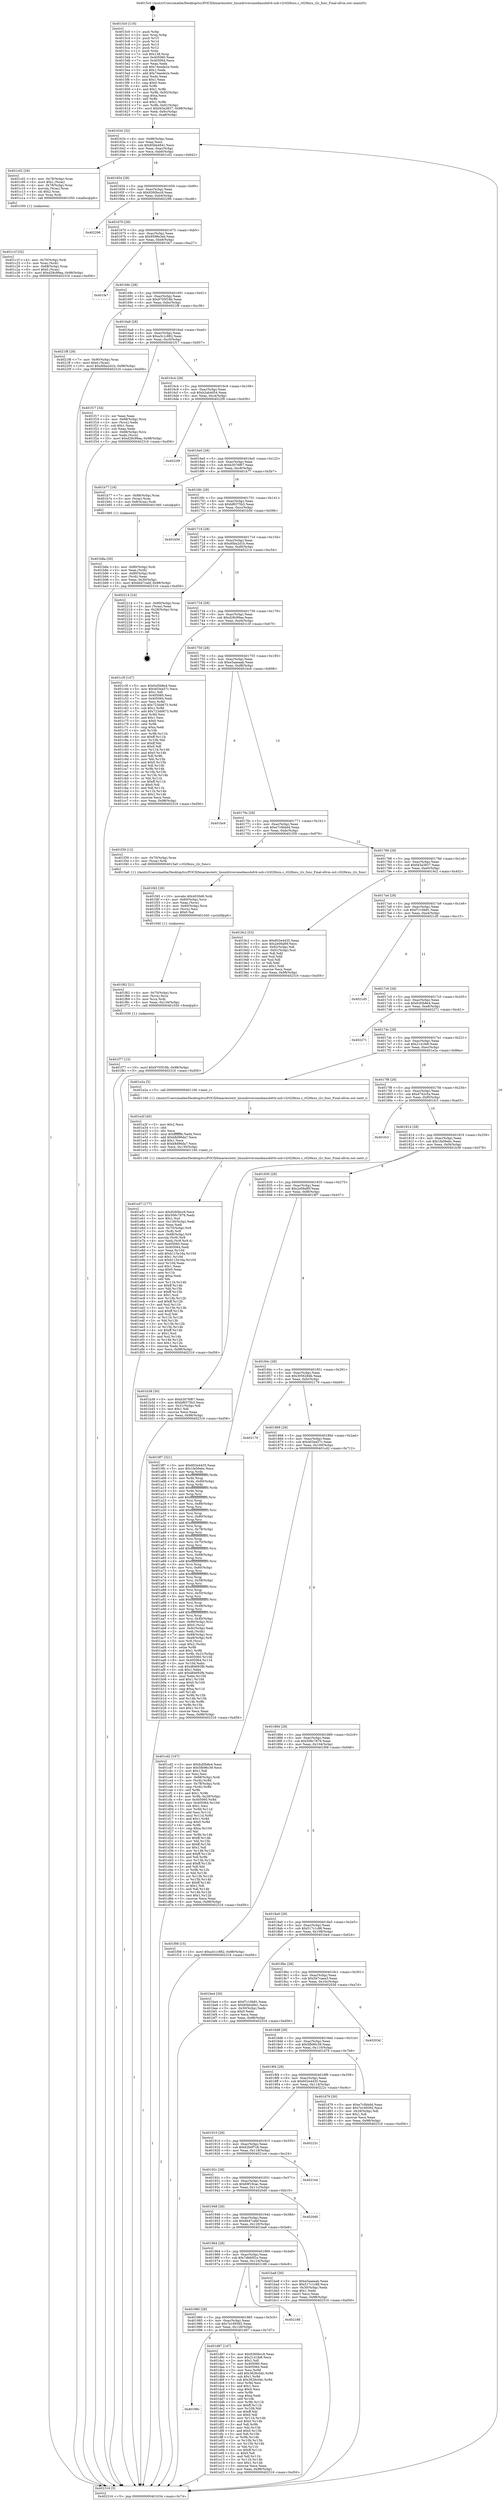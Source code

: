 digraph "0x4015c0" {
  label = "0x4015c0 (/mnt/c/Users/mathe/Desktop/tcc/POCII/binaries/extr_linuxdriversmediausbdvb-usb-v2rtl28xxu.c_rtl28xxu_i2c_func_Final-ollvm.out::main(0))"
  labelloc = "t"
  node[shape=record]

  Entry [label="",width=0.3,height=0.3,shape=circle,fillcolor=black,style=filled]
  "0x401634" [label="{
     0x401634 [32]\l
     | [instrs]\l
     &nbsp;&nbsp;0x401634 \<+6\>: mov -0x98(%rbp),%eax\l
     &nbsp;&nbsp;0x40163a \<+2\>: mov %eax,%ecx\l
     &nbsp;&nbsp;0x40163c \<+6\>: sub $0x85bb4841,%ecx\l
     &nbsp;&nbsp;0x401642 \<+6\>: mov %eax,-0xac(%rbp)\l
     &nbsp;&nbsp;0x401648 \<+6\>: mov %ecx,-0xb0(%rbp)\l
     &nbsp;&nbsp;0x40164e \<+6\>: je 0000000000401c02 \<main+0x642\>\l
  }"]
  "0x401c02" [label="{
     0x401c02 [29]\l
     | [instrs]\l
     &nbsp;&nbsp;0x401c02 \<+4\>: mov -0x78(%rbp),%rax\l
     &nbsp;&nbsp;0x401c06 \<+6\>: movl $0x1,(%rax)\l
     &nbsp;&nbsp;0x401c0c \<+4\>: mov -0x78(%rbp),%rax\l
     &nbsp;&nbsp;0x401c10 \<+3\>: movslq (%rax),%rax\l
     &nbsp;&nbsp;0x401c13 \<+4\>: shl $0x2,%rax\l
     &nbsp;&nbsp;0x401c17 \<+3\>: mov %rax,%rdi\l
     &nbsp;&nbsp;0x401c1a \<+5\>: call 0000000000401050 \<malloc@plt\>\l
     | [calls]\l
     &nbsp;&nbsp;0x401050 \{1\} (unknown)\l
  }"]
  "0x401654" [label="{
     0x401654 [28]\l
     | [instrs]\l
     &nbsp;&nbsp;0x401654 \<+5\>: jmp 0000000000401659 \<main+0x99\>\l
     &nbsp;&nbsp;0x401659 \<+6\>: mov -0xac(%rbp),%eax\l
     &nbsp;&nbsp;0x40165f \<+5\>: sub $0x9260bcc9,%eax\l
     &nbsp;&nbsp;0x401664 \<+6\>: mov %eax,-0xb4(%rbp)\l
     &nbsp;&nbsp;0x40166a \<+6\>: je 0000000000402296 \<main+0xcd6\>\l
  }"]
  Exit [label="",width=0.3,height=0.3,shape=circle,fillcolor=black,style=filled,peripheries=2]
  "0x402296" [label="{
     0x402296\l
  }", style=dashed]
  "0x401670" [label="{
     0x401670 [28]\l
     | [instrs]\l
     &nbsp;&nbsp;0x401670 \<+5\>: jmp 0000000000401675 \<main+0xb5\>\l
     &nbsp;&nbsp;0x401675 \<+6\>: mov -0xac(%rbp),%eax\l
     &nbsp;&nbsp;0x40167b \<+5\>: sub $0x9598e3eb,%eax\l
     &nbsp;&nbsp;0x401680 \<+6\>: mov %eax,-0xb8(%rbp)\l
     &nbsp;&nbsp;0x401686 \<+6\>: je 0000000000401fe7 \<main+0xa27\>\l
  }"]
  "0x401f77" [label="{
     0x401f77 [15]\l
     | [instrs]\l
     &nbsp;&nbsp;0x401f77 \<+10\>: movl $0x9705f18b,-0x98(%rbp)\l
     &nbsp;&nbsp;0x401f81 \<+5\>: jmp 0000000000402316 \<main+0xd56\>\l
  }"]
  "0x401fe7" [label="{
     0x401fe7\l
  }", style=dashed]
  "0x40168c" [label="{
     0x40168c [28]\l
     | [instrs]\l
     &nbsp;&nbsp;0x40168c \<+5\>: jmp 0000000000401691 \<main+0xd1\>\l
     &nbsp;&nbsp;0x401691 \<+6\>: mov -0xac(%rbp),%eax\l
     &nbsp;&nbsp;0x401697 \<+5\>: sub $0x9705f18b,%eax\l
     &nbsp;&nbsp;0x40169c \<+6\>: mov %eax,-0xbc(%rbp)\l
     &nbsp;&nbsp;0x4016a2 \<+6\>: je 00000000004021f8 \<main+0xc38\>\l
  }"]
  "0x401f62" [label="{
     0x401f62 [21]\l
     | [instrs]\l
     &nbsp;&nbsp;0x401f62 \<+4\>: mov -0x70(%rbp),%rcx\l
     &nbsp;&nbsp;0x401f66 \<+3\>: mov (%rcx),%rcx\l
     &nbsp;&nbsp;0x401f69 \<+3\>: mov %rcx,%rdi\l
     &nbsp;&nbsp;0x401f6c \<+6\>: mov %eax,-0x134(%rbp)\l
     &nbsp;&nbsp;0x401f72 \<+5\>: call 0000000000401030 \<free@plt\>\l
     | [calls]\l
     &nbsp;&nbsp;0x401030 \{1\} (unknown)\l
  }"]
  "0x4021f8" [label="{
     0x4021f8 [28]\l
     | [instrs]\l
     &nbsp;&nbsp;0x4021f8 \<+7\>: mov -0x90(%rbp),%rax\l
     &nbsp;&nbsp;0x4021ff \<+6\>: movl $0x0,(%rax)\l
     &nbsp;&nbsp;0x402205 \<+10\>: movl $0xd0ba2d1b,-0x98(%rbp)\l
     &nbsp;&nbsp;0x40220f \<+5\>: jmp 0000000000402316 \<main+0xd56\>\l
  }"]
  "0x4016a8" [label="{
     0x4016a8 [28]\l
     | [instrs]\l
     &nbsp;&nbsp;0x4016a8 \<+5\>: jmp 00000000004016ad \<main+0xed\>\l
     &nbsp;&nbsp;0x4016ad \<+6\>: mov -0xac(%rbp),%eax\l
     &nbsp;&nbsp;0x4016b3 \<+5\>: sub $0xa3c1c882,%eax\l
     &nbsp;&nbsp;0x4016b8 \<+6\>: mov %eax,-0xc0(%rbp)\l
     &nbsp;&nbsp;0x4016be \<+6\>: je 0000000000401f17 \<main+0x957\>\l
  }"]
  "0x401f45" [label="{
     0x401f45 [29]\l
     | [instrs]\l
     &nbsp;&nbsp;0x401f45 \<+10\>: movabs $0x4030d6,%rdi\l
     &nbsp;&nbsp;0x401f4f \<+4\>: mov -0x60(%rbp),%rcx\l
     &nbsp;&nbsp;0x401f53 \<+2\>: mov %eax,(%rcx)\l
     &nbsp;&nbsp;0x401f55 \<+4\>: mov -0x60(%rbp),%rcx\l
     &nbsp;&nbsp;0x401f59 \<+2\>: mov (%rcx),%esi\l
     &nbsp;&nbsp;0x401f5b \<+2\>: mov $0x0,%al\l
     &nbsp;&nbsp;0x401f5d \<+5\>: call 0000000000401040 \<printf@plt\>\l
     | [calls]\l
     &nbsp;&nbsp;0x401040 \{1\} (unknown)\l
  }"]
  "0x401f17" [label="{
     0x401f17 [34]\l
     | [instrs]\l
     &nbsp;&nbsp;0x401f17 \<+2\>: xor %eax,%eax\l
     &nbsp;&nbsp;0x401f19 \<+4\>: mov -0x68(%rbp),%rcx\l
     &nbsp;&nbsp;0x401f1d \<+2\>: mov (%rcx),%edx\l
     &nbsp;&nbsp;0x401f1f \<+3\>: sub $0x1,%eax\l
     &nbsp;&nbsp;0x401f22 \<+2\>: sub %eax,%edx\l
     &nbsp;&nbsp;0x401f24 \<+4\>: mov -0x68(%rbp),%rcx\l
     &nbsp;&nbsp;0x401f28 \<+2\>: mov %edx,(%rcx)\l
     &nbsp;&nbsp;0x401f2a \<+10\>: movl $0xd28c99aa,-0x98(%rbp)\l
     &nbsp;&nbsp;0x401f34 \<+5\>: jmp 0000000000402316 \<main+0xd56\>\l
  }"]
  "0x4016c4" [label="{
     0x4016c4 [28]\l
     | [instrs]\l
     &nbsp;&nbsp;0x4016c4 \<+5\>: jmp 00000000004016c9 \<main+0x109\>\l
     &nbsp;&nbsp;0x4016c9 \<+6\>: mov -0xac(%rbp),%eax\l
     &nbsp;&nbsp;0x4016cf \<+5\>: sub $0xb2ab4d54,%eax\l
     &nbsp;&nbsp;0x4016d4 \<+6\>: mov %eax,-0xc4(%rbp)\l
     &nbsp;&nbsp;0x4016da \<+6\>: je 00000000004022f9 \<main+0xd39\>\l
  }"]
  "0x401e57" [label="{
     0x401e57 [177]\l
     | [instrs]\l
     &nbsp;&nbsp;0x401e57 \<+5\>: mov $0x9260bcc9,%ecx\l
     &nbsp;&nbsp;0x401e5c \<+5\>: mov $0x506c7876,%edx\l
     &nbsp;&nbsp;0x401e61 \<+3\>: mov $0x1,%sil\l
     &nbsp;&nbsp;0x401e64 \<+6\>: mov -0x130(%rbp),%edi\l
     &nbsp;&nbsp;0x401e6a \<+3\>: imul %eax,%edi\l
     &nbsp;&nbsp;0x401e6d \<+4\>: mov -0x70(%rbp),%r8\l
     &nbsp;&nbsp;0x401e71 \<+3\>: mov (%r8),%r8\l
     &nbsp;&nbsp;0x401e74 \<+4\>: mov -0x68(%rbp),%r9\l
     &nbsp;&nbsp;0x401e78 \<+3\>: movslq (%r9),%r9\l
     &nbsp;&nbsp;0x401e7b \<+4\>: mov %edi,(%r8,%r9,4)\l
     &nbsp;&nbsp;0x401e7f \<+7\>: mov 0x405060,%eax\l
     &nbsp;&nbsp;0x401e86 \<+7\>: mov 0x405064,%edi\l
     &nbsp;&nbsp;0x401e8d \<+3\>: mov %eax,%r10d\l
     &nbsp;&nbsp;0x401e90 \<+7\>: add $0xb115e16a,%r10d\l
     &nbsp;&nbsp;0x401e97 \<+4\>: sub $0x1,%r10d\l
     &nbsp;&nbsp;0x401e9b \<+7\>: sub $0xb115e16a,%r10d\l
     &nbsp;&nbsp;0x401ea2 \<+4\>: imul %r10d,%eax\l
     &nbsp;&nbsp;0x401ea6 \<+3\>: and $0x1,%eax\l
     &nbsp;&nbsp;0x401ea9 \<+3\>: cmp $0x0,%eax\l
     &nbsp;&nbsp;0x401eac \<+4\>: sete %r11b\l
     &nbsp;&nbsp;0x401eb0 \<+3\>: cmp $0xa,%edi\l
     &nbsp;&nbsp;0x401eb3 \<+3\>: setl %bl\l
     &nbsp;&nbsp;0x401eb6 \<+3\>: mov %r11b,%r14b\l
     &nbsp;&nbsp;0x401eb9 \<+4\>: xor $0xff,%r14b\l
     &nbsp;&nbsp;0x401ebd \<+3\>: mov %bl,%r15b\l
     &nbsp;&nbsp;0x401ec0 \<+4\>: xor $0xff,%r15b\l
     &nbsp;&nbsp;0x401ec4 \<+4\>: xor $0x1,%sil\l
     &nbsp;&nbsp;0x401ec8 \<+3\>: mov %r14b,%r12b\l
     &nbsp;&nbsp;0x401ecb \<+4\>: and $0xff,%r12b\l
     &nbsp;&nbsp;0x401ecf \<+3\>: and %sil,%r11b\l
     &nbsp;&nbsp;0x401ed2 \<+3\>: mov %r15b,%r13b\l
     &nbsp;&nbsp;0x401ed5 \<+4\>: and $0xff,%r13b\l
     &nbsp;&nbsp;0x401ed9 \<+3\>: and %sil,%bl\l
     &nbsp;&nbsp;0x401edc \<+3\>: or %r11b,%r12b\l
     &nbsp;&nbsp;0x401edf \<+3\>: or %bl,%r13b\l
     &nbsp;&nbsp;0x401ee2 \<+3\>: xor %r13b,%r12b\l
     &nbsp;&nbsp;0x401ee5 \<+3\>: or %r15b,%r14b\l
     &nbsp;&nbsp;0x401ee8 \<+4\>: xor $0xff,%r14b\l
     &nbsp;&nbsp;0x401eec \<+4\>: or $0x1,%sil\l
     &nbsp;&nbsp;0x401ef0 \<+3\>: and %sil,%r14b\l
     &nbsp;&nbsp;0x401ef3 \<+3\>: or %r14b,%r12b\l
     &nbsp;&nbsp;0x401ef6 \<+4\>: test $0x1,%r12b\l
     &nbsp;&nbsp;0x401efa \<+3\>: cmovne %edx,%ecx\l
     &nbsp;&nbsp;0x401efd \<+6\>: mov %ecx,-0x98(%rbp)\l
     &nbsp;&nbsp;0x401f03 \<+5\>: jmp 0000000000402316 \<main+0xd56\>\l
  }"]
  "0x4022f9" [label="{
     0x4022f9\l
  }", style=dashed]
  "0x4016e0" [label="{
     0x4016e0 [28]\l
     | [instrs]\l
     &nbsp;&nbsp;0x4016e0 \<+5\>: jmp 00000000004016e5 \<main+0x125\>\l
     &nbsp;&nbsp;0x4016e5 \<+6\>: mov -0xac(%rbp),%eax\l
     &nbsp;&nbsp;0x4016eb \<+5\>: sub $0xb3076f67,%eax\l
     &nbsp;&nbsp;0x4016f0 \<+6\>: mov %eax,-0xc8(%rbp)\l
     &nbsp;&nbsp;0x4016f6 \<+6\>: je 0000000000401b77 \<main+0x5b7\>\l
  }"]
  "0x401e2f" [label="{
     0x401e2f [40]\l
     | [instrs]\l
     &nbsp;&nbsp;0x401e2f \<+5\>: mov $0x2,%ecx\l
     &nbsp;&nbsp;0x401e34 \<+1\>: cltd\l
     &nbsp;&nbsp;0x401e35 \<+2\>: idiv %ecx\l
     &nbsp;&nbsp;0x401e37 \<+6\>: imul $0xfffffffe,%edx,%ecx\l
     &nbsp;&nbsp;0x401e3d \<+6\>: add $0xb8d96da7,%ecx\l
     &nbsp;&nbsp;0x401e43 \<+3\>: add $0x1,%ecx\l
     &nbsp;&nbsp;0x401e46 \<+6\>: sub $0xb8d96da7,%ecx\l
     &nbsp;&nbsp;0x401e4c \<+6\>: mov %ecx,-0x130(%rbp)\l
     &nbsp;&nbsp;0x401e52 \<+5\>: call 0000000000401160 \<next_i\>\l
     | [calls]\l
     &nbsp;&nbsp;0x401160 \{1\} (/mnt/c/Users/mathe/Desktop/tcc/POCII/binaries/extr_linuxdriversmediausbdvb-usb-v2rtl28xxu.c_rtl28xxu_i2c_func_Final-ollvm.out::next_i)\l
  }"]
  "0x401b77" [label="{
     0x401b77 [19]\l
     | [instrs]\l
     &nbsp;&nbsp;0x401b77 \<+7\>: mov -0x88(%rbp),%rax\l
     &nbsp;&nbsp;0x401b7e \<+3\>: mov (%rax),%rax\l
     &nbsp;&nbsp;0x401b81 \<+4\>: mov 0x8(%rax),%rdi\l
     &nbsp;&nbsp;0x401b85 \<+5\>: call 0000000000401060 \<atoi@plt\>\l
     | [calls]\l
     &nbsp;&nbsp;0x401060 \{1\} (unknown)\l
  }"]
  "0x4016fc" [label="{
     0x4016fc [28]\l
     | [instrs]\l
     &nbsp;&nbsp;0x4016fc \<+5\>: jmp 0000000000401701 \<main+0x141\>\l
     &nbsp;&nbsp;0x401701 \<+6\>: mov -0xac(%rbp),%eax\l
     &nbsp;&nbsp;0x401707 \<+5\>: sub $0xbf6575b3,%eax\l
     &nbsp;&nbsp;0x40170c \<+6\>: mov %eax,-0xcc(%rbp)\l
     &nbsp;&nbsp;0x401712 \<+6\>: je 0000000000401b56 \<main+0x596\>\l
  }"]
  "0x40199c" [label="{
     0x40199c\l
  }", style=dashed]
  "0x401b56" [label="{
     0x401b56\l
  }", style=dashed]
  "0x401718" [label="{
     0x401718 [28]\l
     | [instrs]\l
     &nbsp;&nbsp;0x401718 \<+5\>: jmp 000000000040171d \<main+0x15d\>\l
     &nbsp;&nbsp;0x40171d \<+6\>: mov -0xac(%rbp),%eax\l
     &nbsp;&nbsp;0x401723 \<+5\>: sub $0xd0ba2d1b,%eax\l
     &nbsp;&nbsp;0x401728 \<+6\>: mov %eax,-0xd0(%rbp)\l
     &nbsp;&nbsp;0x40172e \<+6\>: je 0000000000402214 \<main+0xc54\>\l
  }"]
  "0x401d97" [label="{
     0x401d97 [147]\l
     | [instrs]\l
     &nbsp;&nbsp;0x401d97 \<+5\>: mov $0x9260bcc9,%eax\l
     &nbsp;&nbsp;0x401d9c \<+5\>: mov $0x2141fe8,%ecx\l
     &nbsp;&nbsp;0x401da1 \<+2\>: mov $0x1,%dl\l
     &nbsp;&nbsp;0x401da3 \<+7\>: mov 0x405060,%esi\l
     &nbsp;&nbsp;0x401daa \<+7\>: mov 0x405064,%edi\l
     &nbsp;&nbsp;0x401db1 \<+3\>: mov %esi,%r8d\l
     &nbsp;&nbsp;0x401db4 \<+7\>: add $0x3626c0dc,%r8d\l
     &nbsp;&nbsp;0x401dbb \<+4\>: sub $0x1,%r8d\l
     &nbsp;&nbsp;0x401dbf \<+7\>: sub $0x3626c0dc,%r8d\l
     &nbsp;&nbsp;0x401dc6 \<+4\>: imul %r8d,%esi\l
     &nbsp;&nbsp;0x401dca \<+3\>: and $0x1,%esi\l
     &nbsp;&nbsp;0x401dcd \<+3\>: cmp $0x0,%esi\l
     &nbsp;&nbsp;0x401dd0 \<+4\>: sete %r9b\l
     &nbsp;&nbsp;0x401dd4 \<+3\>: cmp $0xa,%edi\l
     &nbsp;&nbsp;0x401dd7 \<+4\>: setl %r10b\l
     &nbsp;&nbsp;0x401ddb \<+3\>: mov %r9b,%r11b\l
     &nbsp;&nbsp;0x401dde \<+4\>: xor $0xff,%r11b\l
     &nbsp;&nbsp;0x401de2 \<+3\>: mov %r10b,%bl\l
     &nbsp;&nbsp;0x401de5 \<+3\>: xor $0xff,%bl\l
     &nbsp;&nbsp;0x401de8 \<+3\>: xor $0x0,%dl\l
     &nbsp;&nbsp;0x401deb \<+3\>: mov %r11b,%r14b\l
     &nbsp;&nbsp;0x401dee \<+4\>: and $0x0,%r14b\l
     &nbsp;&nbsp;0x401df2 \<+3\>: and %dl,%r9b\l
     &nbsp;&nbsp;0x401df5 \<+3\>: mov %bl,%r15b\l
     &nbsp;&nbsp;0x401df8 \<+4\>: and $0x0,%r15b\l
     &nbsp;&nbsp;0x401dfc \<+3\>: and %dl,%r10b\l
     &nbsp;&nbsp;0x401dff \<+3\>: or %r9b,%r14b\l
     &nbsp;&nbsp;0x401e02 \<+3\>: or %r10b,%r15b\l
     &nbsp;&nbsp;0x401e05 \<+3\>: xor %r15b,%r14b\l
     &nbsp;&nbsp;0x401e08 \<+3\>: or %bl,%r11b\l
     &nbsp;&nbsp;0x401e0b \<+4\>: xor $0xff,%r11b\l
     &nbsp;&nbsp;0x401e0f \<+3\>: or $0x0,%dl\l
     &nbsp;&nbsp;0x401e12 \<+3\>: and %dl,%r11b\l
     &nbsp;&nbsp;0x401e15 \<+3\>: or %r11b,%r14b\l
     &nbsp;&nbsp;0x401e18 \<+4\>: test $0x1,%r14b\l
     &nbsp;&nbsp;0x401e1c \<+3\>: cmovne %ecx,%eax\l
     &nbsp;&nbsp;0x401e1f \<+6\>: mov %eax,-0x98(%rbp)\l
     &nbsp;&nbsp;0x401e25 \<+5\>: jmp 0000000000402316 \<main+0xd56\>\l
  }"]
  "0x402214" [label="{
     0x402214 [24]\l
     | [instrs]\l
     &nbsp;&nbsp;0x402214 \<+7\>: mov -0x90(%rbp),%rax\l
     &nbsp;&nbsp;0x40221b \<+2\>: mov (%rax),%eax\l
     &nbsp;&nbsp;0x40221d \<+4\>: lea -0x28(%rbp),%rsp\l
     &nbsp;&nbsp;0x402221 \<+1\>: pop %rbx\l
     &nbsp;&nbsp;0x402222 \<+2\>: pop %r12\l
     &nbsp;&nbsp;0x402224 \<+2\>: pop %r13\l
     &nbsp;&nbsp;0x402226 \<+2\>: pop %r14\l
     &nbsp;&nbsp;0x402228 \<+2\>: pop %r15\l
     &nbsp;&nbsp;0x40222a \<+1\>: pop %rbp\l
     &nbsp;&nbsp;0x40222b \<+1\>: ret\l
  }"]
  "0x401734" [label="{
     0x401734 [28]\l
     | [instrs]\l
     &nbsp;&nbsp;0x401734 \<+5\>: jmp 0000000000401739 \<main+0x179\>\l
     &nbsp;&nbsp;0x401739 \<+6\>: mov -0xac(%rbp),%eax\l
     &nbsp;&nbsp;0x40173f \<+5\>: sub $0xd28c99aa,%eax\l
     &nbsp;&nbsp;0x401744 \<+6\>: mov %eax,-0xd4(%rbp)\l
     &nbsp;&nbsp;0x40174a \<+6\>: je 0000000000401c3f \<main+0x67f\>\l
  }"]
  "0x401980" [label="{
     0x401980 [28]\l
     | [instrs]\l
     &nbsp;&nbsp;0x401980 \<+5\>: jmp 0000000000401985 \<main+0x3c5\>\l
     &nbsp;&nbsp;0x401985 \<+6\>: mov -0xac(%rbp),%eax\l
     &nbsp;&nbsp;0x40198b \<+5\>: sub $0x7e169392,%eax\l
     &nbsp;&nbsp;0x401990 \<+6\>: mov %eax,-0x128(%rbp)\l
     &nbsp;&nbsp;0x401996 \<+6\>: je 0000000000401d97 \<main+0x7d7\>\l
  }"]
  "0x401c3f" [label="{
     0x401c3f [147]\l
     | [instrs]\l
     &nbsp;&nbsp;0x401c3f \<+5\>: mov $0xfcd5b8e4,%eax\l
     &nbsp;&nbsp;0x401c44 \<+5\>: mov $0x403ea57c,%ecx\l
     &nbsp;&nbsp;0x401c49 \<+2\>: mov $0x1,%dl\l
     &nbsp;&nbsp;0x401c4b \<+7\>: mov 0x405060,%esi\l
     &nbsp;&nbsp;0x401c52 \<+7\>: mov 0x405064,%edi\l
     &nbsp;&nbsp;0x401c59 \<+3\>: mov %esi,%r8d\l
     &nbsp;&nbsp;0x401c5c \<+7\>: sub $0x723dd673,%r8d\l
     &nbsp;&nbsp;0x401c63 \<+4\>: sub $0x1,%r8d\l
     &nbsp;&nbsp;0x401c67 \<+7\>: add $0x723dd673,%r8d\l
     &nbsp;&nbsp;0x401c6e \<+4\>: imul %r8d,%esi\l
     &nbsp;&nbsp;0x401c72 \<+3\>: and $0x1,%esi\l
     &nbsp;&nbsp;0x401c75 \<+3\>: cmp $0x0,%esi\l
     &nbsp;&nbsp;0x401c78 \<+4\>: sete %r9b\l
     &nbsp;&nbsp;0x401c7c \<+3\>: cmp $0xa,%edi\l
     &nbsp;&nbsp;0x401c7f \<+4\>: setl %r10b\l
     &nbsp;&nbsp;0x401c83 \<+3\>: mov %r9b,%r11b\l
     &nbsp;&nbsp;0x401c86 \<+4\>: xor $0xff,%r11b\l
     &nbsp;&nbsp;0x401c8a \<+3\>: mov %r10b,%bl\l
     &nbsp;&nbsp;0x401c8d \<+3\>: xor $0xff,%bl\l
     &nbsp;&nbsp;0x401c90 \<+3\>: xor $0x0,%dl\l
     &nbsp;&nbsp;0x401c93 \<+3\>: mov %r11b,%r14b\l
     &nbsp;&nbsp;0x401c96 \<+4\>: and $0x0,%r14b\l
     &nbsp;&nbsp;0x401c9a \<+3\>: and %dl,%r9b\l
     &nbsp;&nbsp;0x401c9d \<+3\>: mov %bl,%r15b\l
     &nbsp;&nbsp;0x401ca0 \<+4\>: and $0x0,%r15b\l
     &nbsp;&nbsp;0x401ca4 \<+3\>: and %dl,%r10b\l
     &nbsp;&nbsp;0x401ca7 \<+3\>: or %r9b,%r14b\l
     &nbsp;&nbsp;0x401caa \<+3\>: or %r10b,%r15b\l
     &nbsp;&nbsp;0x401cad \<+3\>: xor %r15b,%r14b\l
     &nbsp;&nbsp;0x401cb0 \<+3\>: or %bl,%r11b\l
     &nbsp;&nbsp;0x401cb3 \<+4\>: xor $0xff,%r11b\l
     &nbsp;&nbsp;0x401cb7 \<+3\>: or $0x0,%dl\l
     &nbsp;&nbsp;0x401cba \<+3\>: and %dl,%r11b\l
     &nbsp;&nbsp;0x401cbd \<+3\>: or %r11b,%r14b\l
     &nbsp;&nbsp;0x401cc0 \<+4\>: test $0x1,%r14b\l
     &nbsp;&nbsp;0x401cc4 \<+3\>: cmovne %ecx,%eax\l
     &nbsp;&nbsp;0x401cc7 \<+6\>: mov %eax,-0x98(%rbp)\l
     &nbsp;&nbsp;0x401ccd \<+5\>: jmp 0000000000402316 \<main+0xd56\>\l
  }"]
  "0x401750" [label="{
     0x401750 [28]\l
     | [instrs]\l
     &nbsp;&nbsp;0x401750 \<+5\>: jmp 0000000000401755 \<main+0x195\>\l
     &nbsp;&nbsp;0x401755 \<+6\>: mov -0xac(%rbp),%eax\l
     &nbsp;&nbsp;0x40175b \<+5\>: sub $0xe5aaeaab,%eax\l
     &nbsp;&nbsp;0x401760 \<+6\>: mov %eax,-0xd8(%rbp)\l
     &nbsp;&nbsp;0x401766 \<+6\>: je 0000000000401bc6 \<main+0x606\>\l
  }"]
  "0x402188" [label="{
     0x402188\l
  }", style=dashed]
  "0x401bc6" [label="{
     0x401bc6\l
  }", style=dashed]
  "0x40176c" [label="{
     0x40176c [28]\l
     | [instrs]\l
     &nbsp;&nbsp;0x40176c \<+5\>: jmp 0000000000401771 \<main+0x1b1\>\l
     &nbsp;&nbsp;0x401771 \<+6\>: mov -0xac(%rbp),%eax\l
     &nbsp;&nbsp;0x401777 \<+5\>: sub $0xe7c0bbd4,%eax\l
     &nbsp;&nbsp;0x40177c \<+6\>: mov %eax,-0xdc(%rbp)\l
     &nbsp;&nbsp;0x401782 \<+6\>: je 0000000000401f39 \<main+0x979\>\l
  }"]
  "0x401c1f" [label="{
     0x401c1f [32]\l
     | [instrs]\l
     &nbsp;&nbsp;0x401c1f \<+4\>: mov -0x70(%rbp),%rdi\l
     &nbsp;&nbsp;0x401c23 \<+3\>: mov %rax,(%rdi)\l
     &nbsp;&nbsp;0x401c26 \<+4\>: mov -0x68(%rbp),%rax\l
     &nbsp;&nbsp;0x401c2a \<+6\>: movl $0x0,(%rax)\l
     &nbsp;&nbsp;0x401c30 \<+10\>: movl $0xd28c99aa,-0x98(%rbp)\l
     &nbsp;&nbsp;0x401c3a \<+5\>: jmp 0000000000402316 \<main+0xd56\>\l
  }"]
  "0x401f39" [label="{
     0x401f39 [12]\l
     | [instrs]\l
     &nbsp;&nbsp;0x401f39 \<+4\>: mov -0x70(%rbp),%rax\l
     &nbsp;&nbsp;0x401f3d \<+3\>: mov (%rax),%rdi\l
     &nbsp;&nbsp;0x401f40 \<+5\>: call 00000000004015a0 \<rtl28xxu_i2c_func\>\l
     | [calls]\l
     &nbsp;&nbsp;0x4015a0 \{1\} (/mnt/c/Users/mathe/Desktop/tcc/POCII/binaries/extr_linuxdriversmediausbdvb-usb-v2rtl28xxu.c_rtl28xxu_i2c_func_Final-ollvm.out::rtl28xxu_i2c_func)\l
  }"]
  "0x401788" [label="{
     0x401788 [28]\l
     | [instrs]\l
     &nbsp;&nbsp;0x401788 \<+5\>: jmp 000000000040178d \<main+0x1cd\>\l
     &nbsp;&nbsp;0x40178d \<+6\>: mov -0xac(%rbp),%eax\l
     &nbsp;&nbsp;0x401793 \<+5\>: sub $0xf43a3837,%eax\l
     &nbsp;&nbsp;0x401798 \<+6\>: mov %eax,-0xe0(%rbp)\l
     &nbsp;&nbsp;0x40179e \<+6\>: je 00000000004019c2 \<main+0x402\>\l
  }"]
  "0x401964" [label="{
     0x401964 [28]\l
     | [instrs]\l
     &nbsp;&nbsp;0x401964 \<+5\>: jmp 0000000000401969 \<main+0x3a9\>\l
     &nbsp;&nbsp;0x401969 \<+6\>: mov -0xac(%rbp),%eax\l
     &nbsp;&nbsp;0x40196f \<+5\>: sub $0x7db60f1e,%eax\l
     &nbsp;&nbsp;0x401974 \<+6\>: mov %eax,-0x124(%rbp)\l
     &nbsp;&nbsp;0x40197a \<+6\>: je 0000000000402188 \<main+0xbc8\>\l
  }"]
  "0x4019c2" [label="{
     0x4019c2 [53]\l
     | [instrs]\l
     &nbsp;&nbsp;0x4019c2 \<+5\>: mov $0x602e4435,%eax\l
     &nbsp;&nbsp;0x4019c7 \<+5\>: mov $0x2e09af0f,%ecx\l
     &nbsp;&nbsp;0x4019cc \<+6\>: mov -0x92(%rbp),%dl\l
     &nbsp;&nbsp;0x4019d2 \<+7\>: mov -0x91(%rbp),%sil\l
     &nbsp;&nbsp;0x4019d9 \<+3\>: mov %dl,%dil\l
     &nbsp;&nbsp;0x4019dc \<+3\>: and %sil,%dil\l
     &nbsp;&nbsp;0x4019df \<+3\>: xor %sil,%dl\l
     &nbsp;&nbsp;0x4019e2 \<+3\>: or %dl,%dil\l
     &nbsp;&nbsp;0x4019e5 \<+4\>: test $0x1,%dil\l
     &nbsp;&nbsp;0x4019e9 \<+3\>: cmovne %ecx,%eax\l
     &nbsp;&nbsp;0x4019ec \<+6\>: mov %eax,-0x98(%rbp)\l
     &nbsp;&nbsp;0x4019f2 \<+5\>: jmp 0000000000402316 \<main+0xd56\>\l
  }"]
  "0x4017a4" [label="{
     0x4017a4 [28]\l
     | [instrs]\l
     &nbsp;&nbsp;0x4017a4 \<+5\>: jmp 00000000004017a9 \<main+0x1e9\>\l
     &nbsp;&nbsp;0x4017a9 \<+6\>: mov -0xac(%rbp),%eax\l
     &nbsp;&nbsp;0x4017af \<+5\>: sub $0xf7c16b81,%eax\l
     &nbsp;&nbsp;0x4017b4 \<+6\>: mov %eax,-0xe4(%rbp)\l
     &nbsp;&nbsp;0x4017ba \<+6\>: je 00000000004021d5 \<main+0xc15\>\l
  }"]
  "0x402316" [label="{
     0x402316 [5]\l
     | [instrs]\l
     &nbsp;&nbsp;0x402316 \<+5\>: jmp 0000000000401634 \<main+0x74\>\l
  }"]
  "0x4015c0" [label="{
     0x4015c0 [116]\l
     | [instrs]\l
     &nbsp;&nbsp;0x4015c0 \<+1\>: push %rbp\l
     &nbsp;&nbsp;0x4015c1 \<+3\>: mov %rsp,%rbp\l
     &nbsp;&nbsp;0x4015c4 \<+2\>: push %r15\l
     &nbsp;&nbsp;0x4015c6 \<+2\>: push %r14\l
     &nbsp;&nbsp;0x4015c8 \<+2\>: push %r13\l
     &nbsp;&nbsp;0x4015ca \<+2\>: push %r12\l
     &nbsp;&nbsp;0x4015cc \<+1\>: push %rbx\l
     &nbsp;&nbsp;0x4015cd \<+7\>: sub $0x138,%rsp\l
     &nbsp;&nbsp;0x4015d4 \<+7\>: mov 0x405060,%eax\l
     &nbsp;&nbsp;0x4015db \<+7\>: mov 0x405064,%ecx\l
     &nbsp;&nbsp;0x4015e2 \<+2\>: mov %eax,%edx\l
     &nbsp;&nbsp;0x4015e4 \<+6\>: sub $0x74eede2e,%edx\l
     &nbsp;&nbsp;0x4015ea \<+3\>: sub $0x1,%edx\l
     &nbsp;&nbsp;0x4015ed \<+6\>: add $0x74eede2e,%edx\l
     &nbsp;&nbsp;0x4015f3 \<+3\>: imul %edx,%eax\l
     &nbsp;&nbsp;0x4015f6 \<+3\>: and $0x1,%eax\l
     &nbsp;&nbsp;0x4015f9 \<+3\>: cmp $0x0,%eax\l
     &nbsp;&nbsp;0x4015fc \<+4\>: sete %r8b\l
     &nbsp;&nbsp;0x401600 \<+4\>: and $0x1,%r8b\l
     &nbsp;&nbsp;0x401604 \<+7\>: mov %r8b,-0x92(%rbp)\l
     &nbsp;&nbsp;0x40160b \<+3\>: cmp $0xa,%ecx\l
     &nbsp;&nbsp;0x40160e \<+4\>: setl %r8b\l
     &nbsp;&nbsp;0x401612 \<+4\>: and $0x1,%r8b\l
     &nbsp;&nbsp;0x401616 \<+7\>: mov %r8b,-0x91(%rbp)\l
     &nbsp;&nbsp;0x40161d \<+10\>: movl $0xf43a3837,-0x98(%rbp)\l
     &nbsp;&nbsp;0x401627 \<+6\>: mov %edi,-0x9c(%rbp)\l
     &nbsp;&nbsp;0x40162d \<+7\>: mov %rsi,-0xa8(%rbp)\l
  }"]
  "0x401ba8" [label="{
     0x401ba8 [30]\l
     | [instrs]\l
     &nbsp;&nbsp;0x401ba8 \<+5\>: mov $0xe5aaeaab,%eax\l
     &nbsp;&nbsp;0x401bad \<+5\>: mov $0x517c1c88,%ecx\l
     &nbsp;&nbsp;0x401bb2 \<+3\>: mov -0x30(%rbp),%edx\l
     &nbsp;&nbsp;0x401bb5 \<+3\>: cmp $0x1,%edx\l
     &nbsp;&nbsp;0x401bb8 \<+3\>: cmovl %ecx,%eax\l
     &nbsp;&nbsp;0x401bbb \<+6\>: mov %eax,-0x98(%rbp)\l
     &nbsp;&nbsp;0x401bc1 \<+5\>: jmp 0000000000402316 \<main+0xd56\>\l
  }"]
  "0x4021d5" [label="{
     0x4021d5\l
  }", style=dashed]
  "0x4017c0" [label="{
     0x4017c0 [28]\l
     | [instrs]\l
     &nbsp;&nbsp;0x4017c0 \<+5\>: jmp 00000000004017c5 \<main+0x205\>\l
     &nbsp;&nbsp;0x4017c5 \<+6\>: mov -0xac(%rbp),%eax\l
     &nbsp;&nbsp;0x4017cb \<+5\>: sub $0xfcd5b8e4,%eax\l
     &nbsp;&nbsp;0x4017d0 \<+6\>: mov %eax,-0xe8(%rbp)\l
     &nbsp;&nbsp;0x4017d6 \<+6\>: je 0000000000402271 \<main+0xcb1\>\l
  }"]
  "0x401948" [label="{
     0x401948 [28]\l
     | [instrs]\l
     &nbsp;&nbsp;0x401948 \<+5\>: jmp 000000000040194d \<main+0x38d\>\l
     &nbsp;&nbsp;0x40194d \<+6\>: mov -0xac(%rbp),%eax\l
     &nbsp;&nbsp;0x401953 \<+5\>: sub $0x6b47cebf,%eax\l
     &nbsp;&nbsp;0x401958 \<+6\>: mov %eax,-0x120(%rbp)\l
     &nbsp;&nbsp;0x40195e \<+6\>: je 0000000000401ba8 \<main+0x5e8\>\l
  }"]
  "0x402271" [label="{
     0x402271\l
  }", style=dashed]
  "0x4017dc" [label="{
     0x4017dc [28]\l
     | [instrs]\l
     &nbsp;&nbsp;0x4017dc \<+5\>: jmp 00000000004017e1 \<main+0x221\>\l
     &nbsp;&nbsp;0x4017e1 \<+6\>: mov -0xac(%rbp),%eax\l
     &nbsp;&nbsp;0x4017e7 \<+5\>: sub $0x2141fe8,%eax\l
     &nbsp;&nbsp;0x4017ec \<+6\>: mov %eax,-0xec(%rbp)\l
     &nbsp;&nbsp;0x4017f2 \<+6\>: je 0000000000401e2a \<main+0x86a\>\l
  }"]
  "0x4020d0" [label="{
     0x4020d0\l
  }", style=dashed]
  "0x401e2a" [label="{
     0x401e2a [5]\l
     | [instrs]\l
     &nbsp;&nbsp;0x401e2a \<+5\>: call 0000000000401160 \<next_i\>\l
     | [calls]\l
     &nbsp;&nbsp;0x401160 \{1\} (/mnt/c/Users/mathe/Desktop/tcc/POCII/binaries/extr_linuxdriversmediausbdvb-usb-v2rtl28xxu.c_rtl28xxu_i2c_func_Final-ollvm.out::next_i)\l
  }"]
  "0x4017f8" [label="{
     0x4017f8 [28]\l
     | [instrs]\l
     &nbsp;&nbsp;0x4017f8 \<+5\>: jmp 00000000004017fd \<main+0x23d\>\l
     &nbsp;&nbsp;0x4017fd \<+6\>: mov -0xac(%rbp),%eax\l
     &nbsp;&nbsp;0x401803 \<+5\>: sub $0xd742c5a,%eax\l
     &nbsp;&nbsp;0x401808 \<+6\>: mov %eax,-0xf0(%rbp)\l
     &nbsp;&nbsp;0x40180e \<+6\>: je 0000000000401fc3 \<main+0xa03\>\l
  }"]
  "0x40192c" [label="{
     0x40192c [28]\l
     | [instrs]\l
     &nbsp;&nbsp;0x40192c \<+5\>: jmp 0000000000401931 \<main+0x371\>\l
     &nbsp;&nbsp;0x401931 \<+6\>: mov -0xac(%rbp),%eax\l
     &nbsp;&nbsp;0x401937 \<+5\>: sub $0x69f19cac,%eax\l
     &nbsp;&nbsp;0x40193c \<+6\>: mov %eax,-0x11c(%rbp)\l
     &nbsp;&nbsp;0x401942 \<+6\>: je 00000000004020d0 \<main+0xb10\>\l
  }"]
  "0x401fc3" [label="{
     0x401fc3\l
  }", style=dashed]
  "0x401814" [label="{
     0x401814 [28]\l
     | [instrs]\l
     &nbsp;&nbsp;0x401814 \<+5\>: jmp 0000000000401819 \<main+0x259\>\l
     &nbsp;&nbsp;0x401819 \<+6\>: mov -0xac(%rbp),%eax\l
     &nbsp;&nbsp;0x40181f \<+5\>: sub $0x1fa56ebc,%eax\l
     &nbsp;&nbsp;0x401824 \<+6\>: mov %eax,-0xf4(%rbp)\l
     &nbsp;&nbsp;0x40182a \<+6\>: je 0000000000401b38 \<main+0x578\>\l
  }"]
  "0x4021e4" [label="{
     0x4021e4\l
  }", style=dashed]
  "0x401b38" [label="{
     0x401b38 [30]\l
     | [instrs]\l
     &nbsp;&nbsp;0x401b38 \<+5\>: mov $0xb3076f67,%eax\l
     &nbsp;&nbsp;0x401b3d \<+5\>: mov $0xbf6575b3,%ecx\l
     &nbsp;&nbsp;0x401b42 \<+3\>: mov -0x31(%rbp),%dl\l
     &nbsp;&nbsp;0x401b45 \<+3\>: test $0x1,%dl\l
     &nbsp;&nbsp;0x401b48 \<+3\>: cmovne %ecx,%eax\l
     &nbsp;&nbsp;0x401b4b \<+6\>: mov %eax,-0x98(%rbp)\l
     &nbsp;&nbsp;0x401b51 \<+5\>: jmp 0000000000402316 \<main+0xd56\>\l
  }"]
  "0x401830" [label="{
     0x401830 [28]\l
     | [instrs]\l
     &nbsp;&nbsp;0x401830 \<+5\>: jmp 0000000000401835 \<main+0x275\>\l
     &nbsp;&nbsp;0x401835 \<+6\>: mov -0xac(%rbp),%eax\l
     &nbsp;&nbsp;0x40183b \<+5\>: sub $0x2e09af0f,%eax\l
     &nbsp;&nbsp;0x401840 \<+6\>: mov %eax,-0xf8(%rbp)\l
     &nbsp;&nbsp;0x401846 \<+6\>: je 00000000004019f7 \<main+0x437\>\l
  }"]
  "0x401910" [label="{
     0x401910 [28]\l
     | [instrs]\l
     &nbsp;&nbsp;0x401910 \<+5\>: jmp 0000000000401915 \<main+0x355\>\l
     &nbsp;&nbsp;0x401915 \<+6\>: mov -0xac(%rbp),%eax\l
     &nbsp;&nbsp;0x40191b \<+5\>: sub $0x62b0f7c8,%eax\l
     &nbsp;&nbsp;0x401920 \<+6\>: mov %eax,-0x118(%rbp)\l
     &nbsp;&nbsp;0x401926 \<+6\>: je 00000000004021e4 \<main+0xc24\>\l
  }"]
  "0x4019f7" [label="{
     0x4019f7 [321]\l
     | [instrs]\l
     &nbsp;&nbsp;0x4019f7 \<+5\>: mov $0x602e4435,%eax\l
     &nbsp;&nbsp;0x4019fc \<+5\>: mov $0x1fa56ebc,%ecx\l
     &nbsp;&nbsp;0x401a01 \<+3\>: mov %rsp,%rdx\l
     &nbsp;&nbsp;0x401a04 \<+4\>: add $0xfffffffffffffff0,%rdx\l
     &nbsp;&nbsp;0x401a08 \<+3\>: mov %rdx,%rsp\l
     &nbsp;&nbsp;0x401a0b \<+7\>: mov %rdx,-0x90(%rbp)\l
     &nbsp;&nbsp;0x401a12 \<+3\>: mov %rsp,%rdx\l
     &nbsp;&nbsp;0x401a15 \<+4\>: add $0xfffffffffffffff0,%rdx\l
     &nbsp;&nbsp;0x401a19 \<+3\>: mov %rdx,%rsp\l
     &nbsp;&nbsp;0x401a1c \<+3\>: mov %rsp,%rsi\l
     &nbsp;&nbsp;0x401a1f \<+4\>: add $0xfffffffffffffff0,%rsi\l
     &nbsp;&nbsp;0x401a23 \<+3\>: mov %rsi,%rsp\l
     &nbsp;&nbsp;0x401a26 \<+7\>: mov %rsi,-0x88(%rbp)\l
     &nbsp;&nbsp;0x401a2d \<+3\>: mov %rsp,%rsi\l
     &nbsp;&nbsp;0x401a30 \<+4\>: add $0xfffffffffffffff0,%rsi\l
     &nbsp;&nbsp;0x401a34 \<+3\>: mov %rsi,%rsp\l
     &nbsp;&nbsp;0x401a37 \<+4\>: mov %rsi,-0x80(%rbp)\l
     &nbsp;&nbsp;0x401a3b \<+3\>: mov %rsp,%rsi\l
     &nbsp;&nbsp;0x401a3e \<+4\>: add $0xfffffffffffffff0,%rsi\l
     &nbsp;&nbsp;0x401a42 \<+3\>: mov %rsi,%rsp\l
     &nbsp;&nbsp;0x401a45 \<+4\>: mov %rsi,-0x78(%rbp)\l
     &nbsp;&nbsp;0x401a49 \<+3\>: mov %rsp,%rsi\l
     &nbsp;&nbsp;0x401a4c \<+4\>: add $0xfffffffffffffff0,%rsi\l
     &nbsp;&nbsp;0x401a50 \<+3\>: mov %rsi,%rsp\l
     &nbsp;&nbsp;0x401a53 \<+4\>: mov %rsi,-0x70(%rbp)\l
     &nbsp;&nbsp;0x401a57 \<+3\>: mov %rsp,%rsi\l
     &nbsp;&nbsp;0x401a5a \<+4\>: add $0xfffffffffffffff0,%rsi\l
     &nbsp;&nbsp;0x401a5e \<+3\>: mov %rsi,%rsp\l
     &nbsp;&nbsp;0x401a61 \<+4\>: mov %rsi,-0x68(%rbp)\l
     &nbsp;&nbsp;0x401a65 \<+3\>: mov %rsp,%rsi\l
     &nbsp;&nbsp;0x401a68 \<+4\>: add $0xfffffffffffffff0,%rsi\l
     &nbsp;&nbsp;0x401a6c \<+3\>: mov %rsi,%rsp\l
     &nbsp;&nbsp;0x401a6f \<+4\>: mov %rsi,-0x60(%rbp)\l
     &nbsp;&nbsp;0x401a73 \<+3\>: mov %rsp,%rsi\l
     &nbsp;&nbsp;0x401a76 \<+4\>: add $0xfffffffffffffff0,%rsi\l
     &nbsp;&nbsp;0x401a7a \<+3\>: mov %rsi,%rsp\l
     &nbsp;&nbsp;0x401a7d \<+4\>: mov %rsi,-0x58(%rbp)\l
     &nbsp;&nbsp;0x401a81 \<+3\>: mov %rsp,%rsi\l
     &nbsp;&nbsp;0x401a84 \<+4\>: add $0xfffffffffffffff0,%rsi\l
     &nbsp;&nbsp;0x401a88 \<+3\>: mov %rsi,%rsp\l
     &nbsp;&nbsp;0x401a8b \<+4\>: mov %rsi,-0x50(%rbp)\l
     &nbsp;&nbsp;0x401a8f \<+3\>: mov %rsp,%rsi\l
     &nbsp;&nbsp;0x401a92 \<+4\>: add $0xfffffffffffffff0,%rsi\l
     &nbsp;&nbsp;0x401a96 \<+3\>: mov %rsi,%rsp\l
     &nbsp;&nbsp;0x401a99 \<+4\>: mov %rsi,-0x48(%rbp)\l
     &nbsp;&nbsp;0x401a9d \<+3\>: mov %rsp,%rsi\l
     &nbsp;&nbsp;0x401aa0 \<+4\>: add $0xfffffffffffffff0,%rsi\l
     &nbsp;&nbsp;0x401aa4 \<+3\>: mov %rsi,%rsp\l
     &nbsp;&nbsp;0x401aa7 \<+4\>: mov %rsi,-0x40(%rbp)\l
     &nbsp;&nbsp;0x401aab \<+7\>: mov -0x90(%rbp),%rsi\l
     &nbsp;&nbsp;0x401ab2 \<+6\>: movl $0x0,(%rsi)\l
     &nbsp;&nbsp;0x401ab8 \<+6\>: mov -0x9c(%rbp),%edi\l
     &nbsp;&nbsp;0x401abe \<+2\>: mov %edi,(%rdx)\l
     &nbsp;&nbsp;0x401ac0 \<+7\>: mov -0x88(%rbp),%rsi\l
     &nbsp;&nbsp;0x401ac7 \<+7\>: mov -0xa8(%rbp),%r8\l
     &nbsp;&nbsp;0x401ace \<+3\>: mov %r8,(%rsi)\l
     &nbsp;&nbsp;0x401ad1 \<+3\>: cmpl $0x2,(%rdx)\l
     &nbsp;&nbsp;0x401ad4 \<+4\>: setne %r9b\l
     &nbsp;&nbsp;0x401ad8 \<+4\>: and $0x1,%r9b\l
     &nbsp;&nbsp;0x401adc \<+4\>: mov %r9b,-0x31(%rbp)\l
     &nbsp;&nbsp;0x401ae0 \<+8\>: mov 0x405060,%r10d\l
     &nbsp;&nbsp;0x401ae8 \<+8\>: mov 0x405064,%r11d\l
     &nbsp;&nbsp;0x401af0 \<+3\>: mov %r10d,%ebx\l
     &nbsp;&nbsp;0x401af3 \<+6\>: sub $0xd84693fb,%ebx\l
     &nbsp;&nbsp;0x401af9 \<+3\>: sub $0x1,%ebx\l
     &nbsp;&nbsp;0x401afc \<+6\>: add $0xd84693fb,%ebx\l
     &nbsp;&nbsp;0x401b02 \<+4\>: imul %ebx,%r10d\l
     &nbsp;&nbsp;0x401b06 \<+4\>: and $0x1,%r10d\l
     &nbsp;&nbsp;0x401b0a \<+4\>: cmp $0x0,%r10d\l
     &nbsp;&nbsp;0x401b0e \<+4\>: sete %r9b\l
     &nbsp;&nbsp;0x401b12 \<+4\>: cmp $0xa,%r11d\l
     &nbsp;&nbsp;0x401b16 \<+4\>: setl %r14b\l
     &nbsp;&nbsp;0x401b1a \<+3\>: mov %r9b,%r15b\l
     &nbsp;&nbsp;0x401b1d \<+3\>: and %r14b,%r15b\l
     &nbsp;&nbsp;0x401b20 \<+3\>: xor %r14b,%r9b\l
     &nbsp;&nbsp;0x401b23 \<+3\>: or %r9b,%r15b\l
     &nbsp;&nbsp;0x401b26 \<+4\>: test $0x1,%r15b\l
     &nbsp;&nbsp;0x401b2a \<+3\>: cmovne %ecx,%eax\l
     &nbsp;&nbsp;0x401b2d \<+6\>: mov %eax,-0x98(%rbp)\l
     &nbsp;&nbsp;0x401b33 \<+5\>: jmp 0000000000402316 \<main+0xd56\>\l
  }"]
  "0x40184c" [label="{
     0x40184c [28]\l
     | [instrs]\l
     &nbsp;&nbsp;0x40184c \<+5\>: jmp 0000000000401851 \<main+0x291\>\l
     &nbsp;&nbsp;0x401851 \<+6\>: mov -0xac(%rbp),%eax\l
     &nbsp;&nbsp;0x401857 \<+5\>: sub $0x3056284b,%eax\l
     &nbsp;&nbsp;0x40185c \<+6\>: mov %eax,-0xfc(%rbp)\l
     &nbsp;&nbsp;0x401862 \<+6\>: je 0000000000402179 \<main+0xbb9\>\l
  }"]
  "0x40222c" [label="{
     0x40222c\l
  }", style=dashed]
  "0x401b8a" [label="{
     0x401b8a [30]\l
     | [instrs]\l
     &nbsp;&nbsp;0x401b8a \<+4\>: mov -0x80(%rbp),%rdi\l
     &nbsp;&nbsp;0x401b8e \<+2\>: mov %eax,(%rdi)\l
     &nbsp;&nbsp;0x401b90 \<+4\>: mov -0x80(%rbp),%rdi\l
     &nbsp;&nbsp;0x401b94 \<+2\>: mov (%rdi),%eax\l
     &nbsp;&nbsp;0x401b96 \<+3\>: mov %eax,-0x30(%rbp)\l
     &nbsp;&nbsp;0x401b99 \<+10\>: movl $0x6b47cebf,-0x98(%rbp)\l
     &nbsp;&nbsp;0x401ba3 \<+5\>: jmp 0000000000402316 \<main+0xd56\>\l
  }"]
  "0x4018f4" [label="{
     0x4018f4 [28]\l
     | [instrs]\l
     &nbsp;&nbsp;0x4018f4 \<+5\>: jmp 00000000004018f9 \<main+0x339\>\l
     &nbsp;&nbsp;0x4018f9 \<+6\>: mov -0xac(%rbp),%eax\l
     &nbsp;&nbsp;0x4018ff \<+5\>: sub $0x602e4435,%eax\l
     &nbsp;&nbsp;0x401904 \<+6\>: mov %eax,-0x114(%rbp)\l
     &nbsp;&nbsp;0x40190a \<+6\>: je 000000000040222c \<main+0xc6c\>\l
  }"]
  "0x402179" [label="{
     0x402179\l
  }", style=dashed]
  "0x401868" [label="{
     0x401868 [28]\l
     | [instrs]\l
     &nbsp;&nbsp;0x401868 \<+5\>: jmp 000000000040186d \<main+0x2ad\>\l
     &nbsp;&nbsp;0x40186d \<+6\>: mov -0xac(%rbp),%eax\l
     &nbsp;&nbsp;0x401873 \<+5\>: sub $0x403ea57c,%eax\l
     &nbsp;&nbsp;0x401878 \<+6\>: mov %eax,-0x100(%rbp)\l
     &nbsp;&nbsp;0x40187e \<+6\>: je 0000000000401cd2 \<main+0x712\>\l
  }"]
  "0x401d79" [label="{
     0x401d79 [30]\l
     | [instrs]\l
     &nbsp;&nbsp;0x401d79 \<+5\>: mov $0xe7c0bbd4,%eax\l
     &nbsp;&nbsp;0x401d7e \<+5\>: mov $0x7e169392,%ecx\l
     &nbsp;&nbsp;0x401d83 \<+3\>: mov -0x29(%rbp),%dl\l
     &nbsp;&nbsp;0x401d86 \<+3\>: test $0x1,%dl\l
     &nbsp;&nbsp;0x401d89 \<+3\>: cmovne %ecx,%eax\l
     &nbsp;&nbsp;0x401d8c \<+6\>: mov %eax,-0x98(%rbp)\l
     &nbsp;&nbsp;0x401d92 \<+5\>: jmp 0000000000402316 \<main+0xd56\>\l
  }"]
  "0x401cd2" [label="{
     0x401cd2 [167]\l
     | [instrs]\l
     &nbsp;&nbsp;0x401cd2 \<+5\>: mov $0xfcd5b8e4,%eax\l
     &nbsp;&nbsp;0x401cd7 \<+5\>: mov $0x5fb96c39,%ecx\l
     &nbsp;&nbsp;0x401cdc \<+2\>: mov $0x1,%dl\l
     &nbsp;&nbsp;0x401cde \<+2\>: xor %esi,%esi\l
     &nbsp;&nbsp;0x401ce0 \<+4\>: mov -0x68(%rbp),%rdi\l
     &nbsp;&nbsp;0x401ce4 \<+3\>: mov (%rdi),%r8d\l
     &nbsp;&nbsp;0x401ce7 \<+4\>: mov -0x78(%rbp),%rdi\l
     &nbsp;&nbsp;0x401ceb \<+3\>: cmp (%rdi),%r8d\l
     &nbsp;&nbsp;0x401cee \<+4\>: setl %r9b\l
     &nbsp;&nbsp;0x401cf2 \<+4\>: and $0x1,%r9b\l
     &nbsp;&nbsp;0x401cf6 \<+4\>: mov %r9b,-0x29(%rbp)\l
     &nbsp;&nbsp;0x401cfa \<+8\>: mov 0x405060,%r8d\l
     &nbsp;&nbsp;0x401d02 \<+8\>: mov 0x405064,%r10d\l
     &nbsp;&nbsp;0x401d0a \<+3\>: sub $0x1,%esi\l
     &nbsp;&nbsp;0x401d0d \<+3\>: mov %r8d,%r11d\l
     &nbsp;&nbsp;0x401d10 \<+3\>: add %esi,%r11d\l
     &nbsp;&nbsp;0x401d13 \<+4\>: imul %r11d,%r8d\l
     &nbsp;&nbsp;0x401d17 \<+4\>: and $0x1,%r8d\l
     &nbsp;&nbsp;0x401d1b \<+4\>: cmp $0x0,%r8d\l
     &nbsp;&nbsp;0x401d1f \<+4\>: sete %r9b\l
     &nbsp;&nbsp;0x401d23 \<+4\>: cmp $0xa,%r10d\l
     &nbsp;&nbsp;0x401d27 \<+3\>: setl %bl\l
     &nbsp;&nbsp;0x401d2a \<+3\>: mov %r9b,%r14b\l
     &nbsp;&nbsp;0x401d2d \<+4\>: xor $0xff,%r14b\l
     &nbsp;&nbsp;0x401d31 \<+3\>: mov %bl,%r15b\l
     &nbsp;&nbsp;0x401d34 \<+4\>: xor $0xff,%r15b\l
     &nbsp;&nbsp;0x401d38 \<+3\>: xor $0x1,%dl\l
     &nbsp;&nbsp;0x401d3b \<+3\>: mov %r14b,%r12b\l
     &nbsp;&nbsp;0x401d3e \<+4\>: and $0xff,%r12b\l
     &nbsp;&nbsp;0x401d42 \<+3\>: and %dl,%r9b\l
     &nbsp;&nbsp;0x401d45 \<+3\>: mov %r15b,%r13b\l
     &nbsp;&nbsp;0x401d48 \<+4\>: and $0xff,%r13b\l
     &nbsp;&nbsp;0x401d4c \<+2\>: and %dl,%bl\l
     &nbsp;&nbsp;0x401d4e \<+3\>: or %r9b,%r12b\l
     &nbsp;&nbsp;0x401d51 \<+3\>: or %bl,%r13b\l
     &nbsp;&nbsp;0x401d54 \<+3\>: xor %r13b,%r12b\l
     &nbsp;&nbsp;0x401d57 \<+3\>: or %r15b,%r14b\l
     &nbsp;&nbsp;0x401d5a \<+4\>: xor $0xff,%r14b\l
     &nbsp;&nbsp;0x401d5e \<+3\>: or $0x1,%dl\l
     &nbsp;&nbsp;0x401d61 \<+3\>: and %dl,%r14b\l
     &nbsp;&nbsp;0x401d64 \<+3\>: or %r14b,%r12b\l
     &nbsp;&nbsp;0x401d67 \<+4\>: test $0x1,%r12b\l
     &nbsp;&nbsp;0x401d6b \<+3\>: cmovne %ecx,%eax\l
     &nbsp;&nbsp;0x401d6e \<+6\>: mov %eax,-0x98(%rbp)\l
     &nbsp;&nbsp;0x401d74 \<+5\>: jmp 0000000000402316 \<main+0xd56\>\l
  }"]
  "0x401884" [label="{
     0x401884 [28]\l
     | [instrs]\l
     &nbsp;&nbsp;0x401884 \<+5\>: jmp 0000000000401889 \<main+0x2c9\>\l
     &nbsp;&nbsp;0x401889 \<+6\>: mov -0xac(%rbp),%eax\l
     &nbsp;&nbsp;0x40188f \<+5\>: sub $0x506c7876,%eax\l
     &nbsp;&nbsp;0x401894 \<+6\>: mov %eax,-0x104(%rbp)\l
     &nbsp;&nbsp;0x40189a \<+6\>: je 0000000000401f08 \<main+0x948\>\l
  }"]
  "0x4018d8" [label="{
     0x4018d8 [28]\l
     | [instrs]\l
     &nbsp;&nbsp;0x4018d8 \<+5\>: jmp 00000000004018dd \<main+0x31d\>\l
     &nbsp;&nbsp;0x4018dd \<+6\>: mov -0xac(%rbp),%eax\l
     &nbsp;&nbsp;0x4018e3 \<+5\>: sub $0x5fb96c39,%eax\l
     &nbsp;&nbsp;0x4018e8 \<+6\>: mov %eax,-0x110(%rbp)\l
     &nbsp;&nbsp;0x4018ee \<+6\>: je 0000000000401d79 \<main+0x7b9\>\l
  }"]
  "0x401f08" [label="{
     0x401f08 [15]\l
     | [instrs]\l
     &nbsp;&nbsp;0x401f08 \<+10\>: movl $0xa3c1c882,-0x98(%rbp)\l
     &nbsp;&nbsp;0x401f12 \<+5\>: jmp 0000000000402316 \<main+0xd56\>\l
  }"]
  "0x4018a0" [label="{
     0x4018a0 [28]\l
     | [instrs]\l
     &nbsp;&nbsp;0x4018a0 \<+5\>: jmp 00000000004018a5 \<main+0x2e5\>\l
     &nbsp;&nbsp;0x4018a5 \<+6\>: mov -0xac(%rbp),%eax\l
     &nbsp;&nbsp;0x4018ab \<+5\>: sub $0x517c1c88,%eax\l
     &nbsp;&nbsp;0x4018b0 \<+6\>: mov %eax,-0x108(%rbp)\l
     &nbsp;&nbsp;0x4018b6 \<+6\>: je 0000000000401be4 \<main+0x624\>\l
  }"]
  "0x40203d" [label="{
     0x40203d\l
  }", style=dashed]
  "0x401be4" [label="{
     0x401be4 [30]\l
     | [instrs]\l
     &nbsp;&nbsp;0x401be4 \<+5\>: mov $0xf7c16b81,%eax\l
     &nbsp;&nbsp;0x401be9 \<+5\>: mov $0x85bb4841,%ecx\l
     &nbsp;&nbsp;0x401bee \<+3\>: mov -0x30(%rbp),%edx\l
     &nbsp;&nbsp;0x401bf1 \<+3\>: cmp $0x0,%edx\l
     &nbsp;&nbsp;0x401bf4 \<+3\>: cmove %ecx,%eax\l
     &nbsp;&nbsp;0x401bf7 \<+6\>: mov %eax,-0x98(%rbp)\l
     &nbsp;&nbsp;0x401bfd \<+5\>: jmp 0000000000402316 \<main+0xd56\>\l
  }"]
  "0x4018bc" [label="{
     0x4018bc [28]\l
     | [instrs]\l
     &nbsp;&nbsp;0x4018bc \<+5\>: jmp 00000000004018c1 \<main+0x301\>\l
     &nbsp;&nbsp;0x4018c1 \<+6\>: mov -0xac(%rbp),%eax\l
     &nbsp;&nbsp;0x4018c7 \<+5\>: sub $0x5b7caea3,%eax\l
     &nbsp;&nbsp;0x4018cc \<+6\>: mov %eax,-0x10c(%rbp)\l
     &nbsp;&nbsp;0x4018d2 \<+6\>: je 000000000040203d \<main+0xa7d\>\l
  }"]
  Entry -> "0x4015c0" [label=" 1"]
  "0x401634" -> "0x401c02" [label=" 1"]
  "0x401634" -> "0x401654" [label=" 19"]
  "0x402214" -> Exit [label=" 1"]
  "0x401654" -> "0x402296" [label=" 0"]
  "0x401654" -> "0x401670" [label=" 19"]
  "0x4021f8" -> "0x402316" [label=" 1"]
  "0x401670" -> "0x401fe7" [label=" 0"]
  "0x401670" -> "0x40168c" [label=" 19"]
  "0x401f77" -> "0x402316" [label=" 1"]
  "0x40168c" -> "0x4021f8" [label=" 1"]
  "0x40168c" -> "0x4016a8" [label=" 18"]
  "0x401f62" -> "0x401f77" [label=" 1"]
  "0x4016a8" -> "0x401f17" [label=" 1"]
  "0x4016a8" -> "0x4016c4" [label=" 17"]
  "0x401f45" -> "0x401f62" [label=" 1"]
  "0x4016c4" -> "0x4022f9" [label=" 0"]
  "0x4016c4" -> "0x4016e0" [label=" 17"]
  "0x401f39" -> "0x401f45" [label=" 1"]
  "0x4016e0" -> "0x401b77" [label=" 1"]
  "0x4016e0" -> "0x4016fc" [label=" 16"]
  "0x401f17" -> "0x402316" [label=" 1"]
  "0x4016fc" -> "0x401b56" [label=" 0"]
  "0x4016fc" -> "0x401718" [label=" 16"]
  "0x401f08" -> "0x402316" [label=" 1"]
  "0x401718" -> "0x402214" [label=" 1"]
  "0x401718" -> "0x401734" [label=" 15"]
  "0x401e57" -> "0x402316" [label=" 1"]
  "0x401734" -> "0x401c3f" [label=" 2"]
  "0x401734" -> "0x401750" [label=" 13"]
  "0x401e2a" -> "0x401e2f" [label=" 1"]
  "0x401750" -> "0x401bc6" [label=" 0"]
  "0x401750" -> "0x40176c" [label=" 13"]
  "0x401d97" -> "0x402316" [label=" 1"]
  "0x40176c" -> "0x401f39" [label=" 1"]
  "0x40176c" -> "0x401788" [label=" 12"]
  "0x401980" -> "0x401d97" [label=" 1"]
  "0x401788" -> "0x4019c2" [label=" 1"]
  "0x401788" -> "0x4017a4" [label=" 11"]
  "0x4019c2" -> "0x402316" [label=" 1"]
  "0x4015c0" -> "0x401634" [label=" 1"]
  "0x402316" -> "0x401634" [label=" 19"]
  "0x401e2f" -> "0x401e57" [label=" 1"]
  "0x4017a4" -> "0x4021d5" [label=" 0"]
  "0x4017a4" -> "0x4017c0" [label=" 11"]
  "0x401964" -> "0x401980" [label=" 1"]
  "0x4017c0" -> "0x402271" [label=" 0"]
  "0x4017c0" -> "0x4017dc" [label=" 11"]
  "0x401980" -> "0x40199c" [label=" 0"]
  "0x4017dc" -> "0x401e2a" [label=" 1"]
  "0x4017dc" -> "0x4017f8" [label=" 10"]
  "0x401d79" -> "0x402316" [label=" 2"]
  "0x4017f8" -> "0x401fc3" [label=" 0"]
  "0x4017f8" -> "0x401814" [label=" 10"]
  "0x401c3f" -> "0x402316" [label=" 2"]
  "0x401814" -> "0x401b38" [label=" 1"]
  "0x401814" -> "0x401830" [label=" 9"]
  "0x401c1f" -> "0x402316" [label=" 1"]
  "0x401830" -> "0x4019f7" [label=" 1"]
  "0x401830" -> "0x40184c" [label=" 8"]
  "0x401be4" -> "0x402316" [label=" 1"]
  "0x4019f7" -> "0x402316" [label=" 1"]
  "0x401b38" -> "0x402316" [label=" 1"]
  "0x401b77" -> "0x401b8a" [label=" 1"]
  "0x401b8a" -> "0x402316" [label=" 1"]
  "0x401ba8" -> "0x402316" [label=" 1"]
  "0x40184c" -> "0x402179" [label=" 0"]
  "0x40184c" -> "0x401868" [label=" 8"]
  "0x401948" -> "0x401ba8" [label=" 1"]
  "0x401868" -> "0x401cd2" [label=" 2"]
  "0x401868" -> "0x401884" [label=" 6"]
  "0x401964" -> "0x402188" [label=" 0"]
  "0x401884" -> "0x401f08" [label=" 1"]
  "0x401884" -> "0x4018a0" [label=" 5"]
  "0x40192c" -> "0x4020d0" [label=" 0"]
  "0x4018a0" -> "0x401be4" [label=" 1"]
  "0x4018a0" -> "0x4018bc" [label=" 4"]
  "0x401cd2" -> "0x402316" [label=" 2"]
  "0x4018bc" -> "0x40203d" [label=" 0"]
  "0x4018bc" -> "0x4018d8" [label=" 4"]
  "0x40192c" -> "0x401948" [label=" 2"]
  "0x4018d8" -> "0x401d79" [label=" 2"]
  "0x4018d8" -> "0x4018f4" [label=" 2"]
  "0x401948" -> "0x401964" [label=" 1"]
  "0x4018f4" -> "0x40222c" [label=" 0"]
  "0x4018f4" -> "0x401910" [label=" 2"]
  "0x401c02" -> "0x401c1f" [label=" 1"]
  "0x401910" -> "0x4021e4" [label=" 0"]
  "0x401910" -> "0x40192c" [label=" 2"]
}
